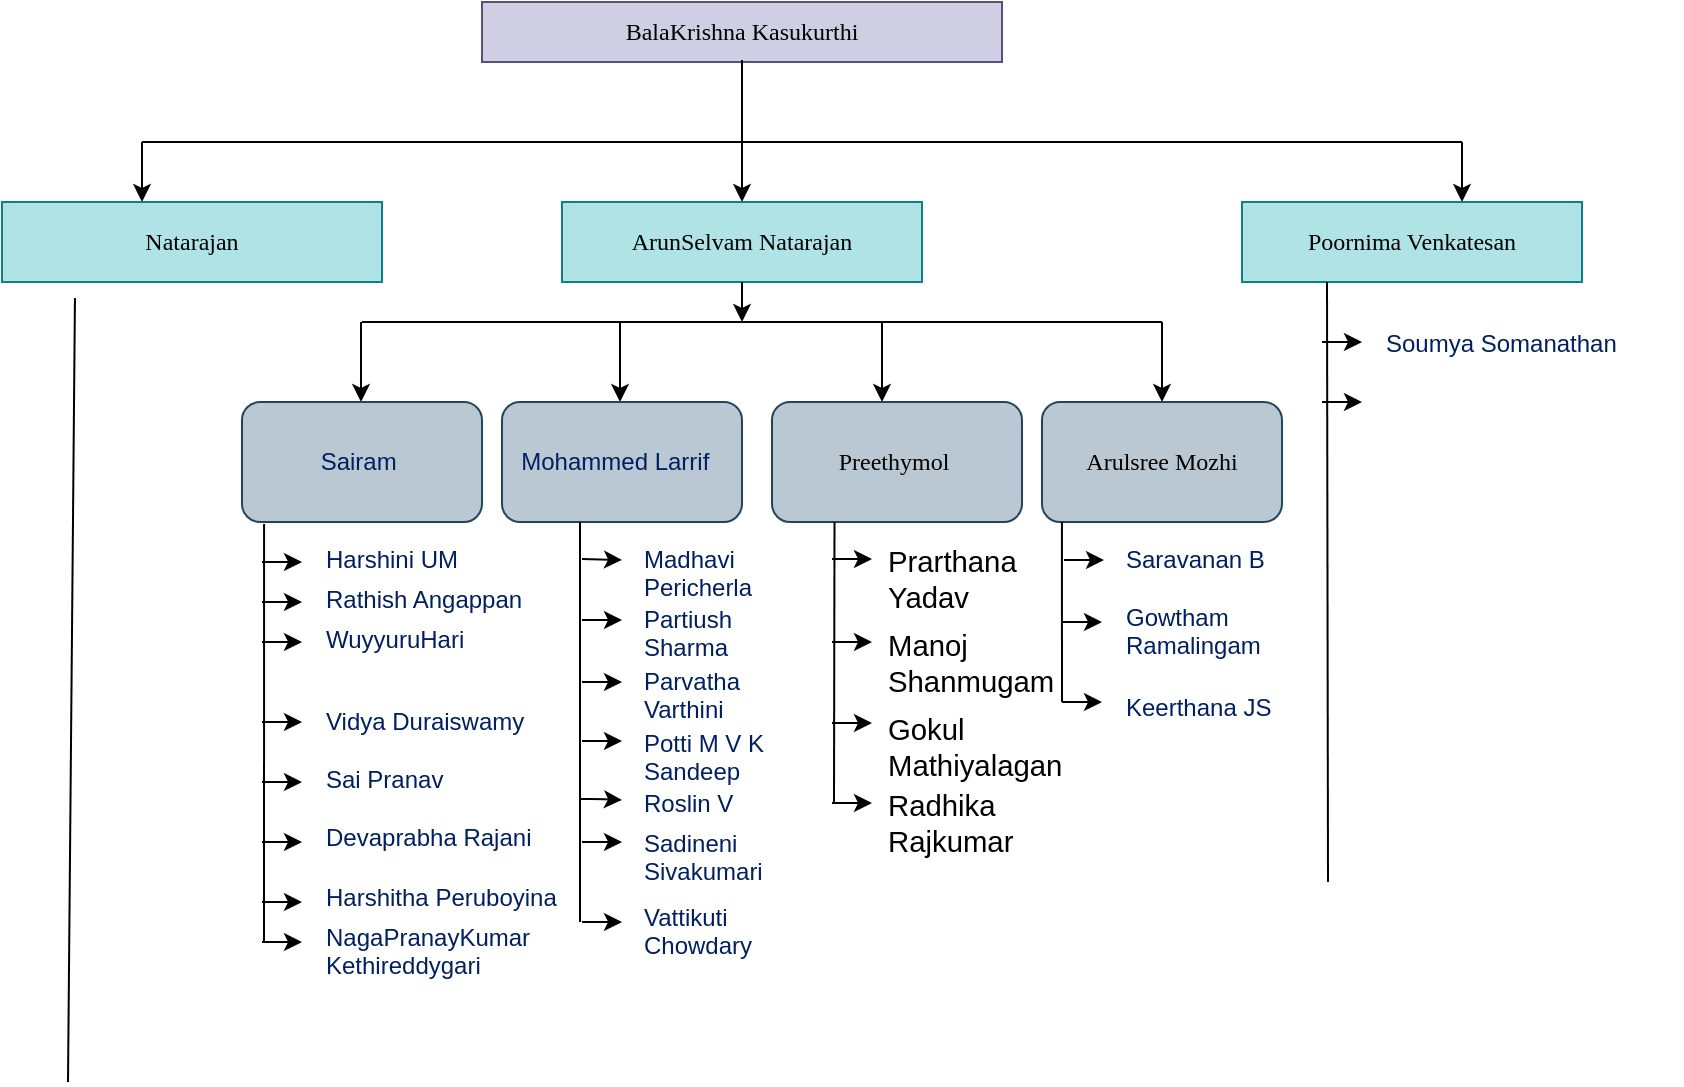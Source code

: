 <mxfile version="11.3.0" type="github" pages="1"><diagram id="XUvdQtWXtIOg2nzerHUV" name="Page-1"><mxGraphModel dx="1220" dy="599" grid="1" gridSize="10" guides="1" tooltips="1" connect="1" arrows="1" fold="1" page="1" pageScale="1" pageWidth="850" pageHeight="1100" math="0" shadow="0"><root><mxCell id="0"/><mxCell id="1" parent="0"/><mxCell id="F4I-VETk0PPinb-PVRCb-2" value="&lt;font face=&quot;Verdana&quot;&gt;BalaKrishna Kasukurthi&lt;/font&gt;" style="rounded=0;whiteSpace=wrap;html=1;fillColor=#d0cee2;strokeColor=#56517e;" vertex="1" parent="1"><mxGeometry x="240" y="200" width="260" height="30" as="geometry"/></mxCell><mxCell id="F4I-VETk0PPinb-PVRCb-4" value="" style="endArrow=none;html=1;" edge="1" parent="1"><mxGeometry width="50" height="50" relative="1" as="geometry"><mxPoint x="70" y="270" as="sourcePoint"/><mxPoint x="730" y="270" as="targetPoint"/></mxGeometry></mxCell><mxCell id="F4I-VETk0PPinb-PVRCb-5" value="" style="endArrow=classic;html=1;" edge="1" parent="1"><mxGeometry width="50" height="50" relative="1" as="geometry"><mxPoint x="70" y="270" as="sourcePoint"/><mxPoint x="70" y="300" as="targetPoint"/></mxGeometry></mxCell><mxCell id="F4I-VETk0PPinb-PVRCb-6" value="" style="endArrow=classic;html=1;" edge="1" parent="1"><mxGeometry width="50" height="50" relative="1" as="geometry"><mxPoint x="370" y="270" as="sourcePoint"/><mxPoint x="370" y="300" as="targetPoint"/></mxGeometry></mxCell><mxCell id="F4I-VETk0PPinb-PVRCb-8" value="" style="endArrow=classic;html=1;" edge="1" parent="1"><mxGeometry width="50" height="50" relative="1" as="geometry"><mxPoint x="730" y="270" as="sourcePoint"/><mxPoint x="730" y="300" as="targetPoint"/></mxGeometry></mxCell><mxCell id="F4I-VETk0PPinb-PVRCb-9" value="&lt;font face=&quot;Verdana&quot;&gt;Natarajan&lt;/font&gt;" style="rounded=0;whiteSpace=wrap;html=1;fillColor=#b0e3e6;strokeColor=#0e8088;" vertex="1" parent="1"><mxGeometry y="300" width="190" height="40" as="geometry"/></mxCell><mxCell id="F4I-VETk0PPinb-PVRCb-10" value="&lt;font face=&quot;Verdana&quot;&gt;ArunSelvam Natarajan&lt;/font&gt;" style="rounded=0;whiteSpace=wrap;html=1;fillColor=#b0e3e6;strokeColor=#0e8088;" vertex="1" parent="1"><mxGeometry x="280" y="300" width="180" height="40" as="geometry"/></mxCell><mxCell id="F4I-VETk0PPinb-PVRCb-11" value="&lt;font face=&quot;Verdana&quot;&gt;Poornima Venkatesan&lt;/font&gt;" style="rounded=0;whiteSpace=wrap;html=1;fillColor=#b0e3e6;strokeColor=#0e8088;" vertex="1" parent="1"><mxGeometry x="620" y="300" width="170" height="40" as="geometry"/></mxCell><mxCell id="F4I-VETk0PPinb-PVRCb-13" value="" style="endArrow=none;html=1;" edge="1" parent="1"><mxGeometry width="50" height="50" relative="1" as="geometry"><mxPoint x="580" y="360" as="sourcePoint"/><mxPoint x="180" y="360" as="targetPoint"/></mxGeometry></mxCell><mxCell id="F4I-VETk0PPinb-PVRCb-15" value="" style="endArrow=classic;html=1;" edge="1" parent="1"><mxGeometry width="50" height="50" relative="1" as="geometry"><mxPoint x="179.5" y="360" as="sourcePoint"/><mxPoint x="179.5" y="400" as="targetPoint"/></mxGeometry></mxCell><mxCell id="F4I-VETk0PPinb-PVRCb-16" value="" style="endArrow=classic;html=1;" edge="1" parent="1"><mxGeometry width="50" height="50" relative="1" as="geometry"><mxPoint x="309" y="360" as="sourcePoint"/><mxPoint x="309" y="400" as="targetPoint"/></mxGeometry></mxCell><mxCell id="F4I-VETk0PPinb-PVRCb-17" value="" style="endArrow=classic;html=1;" edge="1" parent="1"><mxGeometry width="50" height="50" relative="1" as="geometry"><mxPoint x="440" y="360" as="sourcePoint"/><mxPoint x="440" y="400" as="targetPoint"/></mxGeometry></mxCell><mxCell id="F4I-VETk0PPinb-PVRCb-18" value="" style="endArrow=classic;html=1;" edge="1" parent="1"><mxGeometry width="50" height="50" relative="1" as="geometry"><mxPoint x="580" y="360" as="sourcePoint"/><mxPoint x="580" y="400" as="targetPoint"/></mxGeometry></mxCell><mxCell id="F4I-VETk0PPinb-PVRCb-20" value="&lt;span style=&quot;font-size: 9.0pt ; font-family: &amp;#34;verdana&amp;#34; , sans-serif ; color: #002060&quot;&gt;Mohammed Larrif&amp;nbsp;&amp;nbsp;&lt;/span&gt;" style="rounded=1;whiteSpace=wrap;html=1;fillColor=#bac8d3;strokeColor=#23445d;" vertex="1" parent="1"><mxGeometry x="250" y="400" width="120" height="60" as="geometry"/></mxCell><mxCell id="F4I-VETk0PPinb-PVRCb-21" value="&lt;span style=&quot;font-size: 9.0pt ; font-family: &amp;#34;verdana&amp;#34; , sans-serif ; color: #002060&quot;&gt;Sairam&amp;nbsp;&lt;/span&gt;" style="rounded=1;whiteSpace=wrap;html=1;fillColor=#bac8d3;strokeColor=#23445d;" vertex="1" parent="1"><mxGeometry x="120" y="400" width="120" height="60" as="geometry"/></mxCell><mxCell id="F4I-VETk0PPinb-PVRCb-22" value="&lt;font face=&quot;Verdana&quot;&gt;Preethymol&amp;nbsp;&lt;/font&gt;" style="rounded=1;whiteSpace=wrap;html=1;fillColor=#bac8d3;strokeColor=#23445d;" vertex="1" parent="1"><mxGeometry x="385" y="400" width="125" height="60" as="geometry"/></mxCell><mxCell id="F4I-VETk0PPinb-PVRCb-23" value="&lt;font face=&quot;Verdana&quot;&gt;Arulsree Mozhi&lt;/font&gt;" style="rounded=1;whiteSpace=wrap;html=1;fillColor=#bac8d3;strokeColor=#23445d;" vertex="1" parent="1"><mxGeometry x="520" y="400" width="120" height="60" as="geometry"/></mxCell><mxCell id="F4I-VETk0PPinb-PVRCb-24" value="" style="endArrow=none;html=1;entryX=0.192;entryY=1.2;entryDx=0;entryDy=0;entryPerimeter=0;" edge="1" parent="1" target="F4I-VETk0PPinb-PVRCb-9"><mxGeometry width="50" height="50" relative="1" as="geometry"><mxPoint x="33" y="740" as="sourcePoint"/><mxPoint x="60" y="450" as="targetPoint"/></mxGeometry></mxCell><mxCell id="F4I-VETk0PPinb-PVRCb-29" value="" style="endArrow=classic;html=1;exitX=0.5;exitY=1;exitDx=0;exitDy=0;" edge="1" parent="1" source="F4I-VETk0PPinb-PVRCb-10"><mxGeometry width="50" height="50" relative="1" as="geometry"><mxPoint x="350" y="390" as="sourcePoint"/><mxPoint x="370" y="360" as="targetPoint"/></mxGeometry></mxCell><mxCell id="F4I-VETk0PPinb-PVRCb-32" value="" style="endArrow=none;html=1;" edge="1" parent="1"><mxGeometry width="50" height="50" relative="1" as="geometry"><mxPoint x="370" y="270" as="sourcePoint"/><mxPoint x="370" y="229" as="targetPoint"/></mxGeometry></mxCell><mxCell id="F4I-VETk0PPinb-PVRCb-37" value="" style="endArrow=classic;html=1;" edge="1" parent="1"><mxGeometry width="50" height="50" relative="1" as="geometry"><mxPoint x="130" y="480" as="sourcePoint"/><mxPoint x="150" y="480" as="targetPoint"/></mxGeometry></mxCell><mxCell id="F4I-VETk0PPinb-PVRCb-40" value="&lt;span style=&quot;font-size: 9.0pt ; font-family: &amp;#34;verdana&amp;#34; , sans-serif ; color: #002060&quot;&gt;Harshini UM&amp;nbsp;&lt;/span&gt;" style="text;html=1;resizable=0;points=[];autosize=1;align=left;verticalAlign=top;spacingTop=-4;" vertex="1" parent="1"><mxGeometry x="160" y="469" width="90" height="20" as="geometry"/></mxCell><mxCell id="F4I-VETk0PPinb-PVRCb-42" value="" style="endArrow=classic;html=1;" edge="1" parent="1"><mxGeometry width="50" height="50" relative="1" as="geometry"><mxPoint x="130" y="500" as="sourcePoint"/><mxPoint x="150" y="500" as="targetPoint"/></mxGeometry></mxCell><mxCell id="F4I-VETk0PPinb-PVRCb-43" value="&lt;span style=&quot;font-size: 9.0pt ; font-family: &amp;#34;verdana&amp;#34; , sans-serif ; color: #002060&quot;&gt;Rathish Angappan&amp;nbsp;&lt;/span&gt;" style="text;html=1;resizable=0;points=[];autosize=1;align=left;verticalAlign=top;spacingTop=-4;" vertex="1" parent="1"><mxGeometry x="160" y="489" width="130" height="20" as="geometry"/></mxCell><mxCell id="F4I-VETk0PPinb-PVRCb-47" value="" style="endArrow=none;html=1;entryX=0.092;entryY=1.017;entryDx=0;entryDy=0;entryPerimeter=0;" edge="1" parent="1" target="F4I-VETk0PPinb-PVRCb-21"><mxGeometry width="50" height="50" relative="1" as="geometry"><mxPoint x="131" y="670" as="sourcePoint"/><mxPoint x="170" y="460" as="targetPoint"/></mxGeometry></mxCell><mxCell id="F4I-VETk0PPinb-PVRCb-49" value="" style="endArrow=classic;html=1;" edge="1" parent="1"><mxGeometry width="50" height="50" relative="1" as="geometry"><mxPoint x="130" y="520" as="sourcePoint"/><mxPoint x="150" y="520" as="targetPoint"/></mxGeometry></mxCell><mxCell id="F4I-VETk0PPinb-PVRCb-51" value="" style="endArrow=classic;html=1;" edge="1" parent="1"><mxGeometry width="50" height="50" relative="1" as="geometry"><mxPoint x="130" y="560" as="sourcePoint"/><mxPoint x="150" y="560" as="targetPoint"/></mxGeometry></mxCell><mxCell id="F4I-VETk0PPinb-PVRCb-53" value="&lt;span style=&quot;font-size: 9.0pt ; font-family: &amp;#34;verdana&amp;#34; , sans-serif ; color: #002060&quot;&gt;WuyyuruHari &lt;br&gt;&lt;br&gt;&lt;/span&gt;" style="text;html=1;resizable=0;points=[];autosize=1;align=left;verticalAlign=top;spacingTop=-4;" vertex="1" parent="1"><mxGeometry x="160" y="509" width="90" height="30" as="geometry"/></mxCell><mxCell id="F4I-VETk0PPinb-PVRCb-54" value="&lt;span style=&quot;font-size: 9.0pt ; font-family: &amp;#34;verdana&amp;#34; , sans-serif ; color: #002060&quot;&gt;Vidya Duraiswamy&amp;nbsp;&lt;/span&gt;" style="text;html=1;resizable=0;points=[];autosize=1;align=left;verticalAlign=top;spacingTop=-4;" vertex="1" parent="1"><mxGeometry x="160" y="550" width="130" height="20" as="geometry"/></mxCell><mxCell id="F4I-VETk0PPinb-PVRCb-55" value="" style="endArrow=classic;html=1;" edge="1" parent="1"><mxGeometry width="50" height="50" relative="1" as="geometry"><mxPoint x="130" y="590" as="sourcePoint"/><mxPoint x="150" y="590" as="targetPoint"/></mxGeometry></mxCell><mxCell id="F4I-VETk0PPinb-PVRCb-56" value="&lt;span style=&quot;font-size: 9.0pt ; font-family: &amp;#34;verdana&amp;#34; , sans-serif ; color: #002060&quot;&gt;Sai Pranav&amp;nbsp;&lt;/span&gt;" style="text;html=1;resizable=0;points=[];autosize=1;align=left;verticalAlign=top;spacingTop=-4;" vertex="1" parent="1"><mxGeometry x="160" y="579" width="80" height="20" as="geometry"/></mxCell><mxCell id="F4I-VETk0PPinb-PVRCb-59" value="" style="endArrow=classic;html=1;" edge="1" parent="1"><mxGeometry width="50" height="50" relative="1" as="geometry"><mxPoint x="130" y="620" as="sourcePoint"/><mxPoint x="150" y="620" as="targetPoint"/></mxGeometry></mxCell><mxCell id="F4I-VETk0PPinb-PVRCb-60" value="&lt;span style=&quot;font-size: 9.0pt ; font-family: &amp;#34;verdana&amp;#34; , sans-serif ; color: #002060&quot;&gt;Devaprabha Rajani&lt;br&gt;&amp;nbsp;&lt;/span&gt;" style="text;html=1;resizable=0;points=[];autosize=1;align=left;verticalAlign=top;spacingTop=-4;" vertex="1" parent="1"><mxGeometry x="160" y="608" width="130" height="30" as="geometry"/></mxCell><mxCell id="F4I-VETk0PPinb-PVRCb-61" value="" style="endArrow=classic;html=1;" edge="1" parent="1"><mxGeometry width="50" height="50" relative="1" as="geometry"><mxPoint x="130" y="650" as="sourcePoint"/><mxPoint x="150" y="650" as="targetPoint"/></mxGeometry></mxCell><mxCell id="F4I-VETk0PPinb-PVRCb-62" value="&lt;span style=&quot;font-size: 9.0pt ; font-family: &amp;#34;verdana&amp;#34; , sans-serif ; color: #002060&quot;&gt;Harshitha Peruboyina&amp;nbsp;&lt;/span&gt;" style="text;html=1;resizable=0;points=[];autosize=1;align=left;verticalAlign=top;spacingTop=-4;" vertex="1" parent="1"><mxGeometry x="160" y="638" width="150" height="20" as="geometry"/></mxCell><mxCell id="F4I-VETk0PPinb-PVRCb-63" value="" style="endArrow=classic;html=1;" edge="1" parent="1"><mxGeometry width="50" height="50" relative="1" as="geometry"><mxPoint x="130" y="670" as="sourcePoint"/><mxPoint x="150" y="670" as="targetPoint"/></mxGeometry></mxCell><mxCell id="F4I-VETk0PPinb-PVRCb-64" value="&lt;span style=&quot;font-size: 9.0pt ; font-family: &amp;#34;verdana&amp;#34; , sans-serif ; color: #002060&quot;&gt;NagaPranayKumar &lt;br&gt;Kethireddygari&amp;nbsp;&lt;/span&gt;" style="text;html=1;resizable=0;points=[];autosize=1;align=left;verticalAlign=top;spacingTop=-4;" vertex="1" parent="1"><mxGeometry x="160" y="658" width="130" height="30" as="geometry"/></mxCell><mxCell id="F4I-VETk0PPinb-PVRCb-66" value="" style="endArrow=none;html=1;" edge="1" parent="1"><mxGeometry width="50" height="50" relative="1" as="geometry"><mxPoint x="289" y="660" as="sourcePoint"/><mxPoint x="289" y="460" as="targetPoint"/><Array as="points"><mxPoint x="289" y="460"/></Array></mxGeometry></mxCell><mxCell id="F4I-VETk0PPinb-PVRCb-69" value="" style="endArrow=classic;html=1;" edge="1" parent="1"><mxGeometry width="50" height="50" relative="1" as="geometry"><mxPoint x="290" y="478.5" as="sourcePoint"/><mxPoint x="310" y="479" as="targetPoint"/></mxGeometry></mxCell><mxCell id="F4I-VETk0PPinb-PVRCb-72" value="" style="endArrow=classic;html=1;" edge="1" parent="1"><mxGeometry width="50" height="50" relative="1" as="geometry"><mxPoint x="290" y="509" as="sourcePoint"/><mxPoint x="310" y="509" as="targetPoint"/></mxGeometry></mxCell><mxCell id="F4I-VETk0PPinb-PVRCb-74" value="" style="endArrow=classic;html=1;" edge="1" parent="1"><mxGeometry width="50" height="50" relative="1" as="geometry"><mxPoint x="290" y="569.5" as="sourcePoint"/><mxPoint x="310" y="569.5" as="targetPoint"/></mxGeometry></mxCell><mxCell id="F4I-VETk0PPinb-PVRCb-75" value="&lt;span style=&quot;font-size: 9.0pt ; font-family: &amp;#34;verdana&amp;#34; , sans-serif ; color: #002060&quot;&gt;Madhavi &lt;br&gt;Pericherla&amp;nbsp;&lt;/span&gt;" style="text;html=1;resizable=0;points=[];autosize=1;align=left;verticalAlign=top;spacingTop=-4;" vertex="1" parent="1"><mxGeometry x="319" y="469" width="80" height="30" as="geometry"/></mxCell><mxCell id="F4I-VETk0PPinb-PVRCb-77" value="&lt;span style=&quot;font-size: 9.0pt ; font-family: &amp;#34;verdana&amp;#34; , sans-serif ; color: #002060&quot;&gt;Partiush&lt;br&gt;Sharma&amp;nbsp;&lt;/span&gt;" style="text;html=1;resizable=0;points=[];autosize=1;align=left;verticalAlign=top;spacingTop=-4;" vertex="1" parent="1"><mxGeometry x="319" y="499" width="70" height="30" as="geometry"/></mxCell><mxCell id="F4I-VETk0PPinb-PVRCb-78" value="" style="endArrow=classic;html=1;" edge="1" parent="1"><mxGeometry width="50" height="50" relative="1" as="geometry"><mxPoint x="290" y="540" as="sourcePoint"/><mxPoint x="310" y="540" as="targetPoint"/></mxGeometry></mxCell><mxCell id="F4I-VETk0PPinb-PVRCb-79" value="&lt;span style=&quot;font-size: 9.0pt ; font-family: &amp;#34;verdana&amp;#34; , sans-serif ; color: #002060&quot;&gt;Parvatha &lt;br&gt;Varthini&amp;nbsp;&lt;/span&gt;" style="text;html=1;resizable=0;points=[];autosize=1;align=left;verticalAlign=top;spacingTop=-4;" vertex="1" parent="1"><mxGeometry x="319" y="530" width="70" height="30" as="geometry"/></mxCell><mxCell id="F4I-VETk0PPinb-PVRCb-80" value="&lt;span style=&quot;font-size: 9.0pt ; font-family: &amp;#34;verdana&amp;#34; , sans-serif ; color: #002060&quot;&gt;Potti M V K&lt;br&gt;Sandeep&amp;nbsp;&lt;br&gt;&lt;/span&gt;" style="text;html=1;resizable=0;points=[];autosize=1;align=left;verticalAlign=top;spacingTop=-4;" vertex="1" parent="1"><mxGeometry x="319" y="561" width="80" height="30" as="geometry"/></mxCell><mxCell id="F4I-VETk0PPinb-PVRCb-82" value="" style="endArrow=classic;html=1;" edge="1" parent="1"><mxGeometry width="50" height="50" relative="1" as="geometry"><mxPoint x="289" y="598.5" as="sourcePoint"/><mxPoint x="310" y="599" as="targetPoint"/><Array as="points"><mxPoint x="299" y="598.5"/></Array></mxGeometry></mxCell><mxCell id="F4I-VETk0PPinb-PVRCb-83" value="&lt;span style=&quot;font-size: 9.0pt ; font-family: &amp;#34;verdana&amp;#34; , sans-serif ; color: #002060&quot;&gt;Roslin V&amp;nbsp;&lt;/span&gt;" style="text;html=1;resizable=0;points=[];autosize=1;align=left;verticalAlign=top;spacingTop=-4;" vertex="1" parent="1"><mxGeometry x="319" y="591" width="70" height="20" as="geometry"/></mxCell><mxCell id="F4I-VETk0PPinb-PVRCb-86" value="" style="endArrow=classic;html=1;fontFamily=Helvetica;fontSize=11;fontColor=#000000;align=center;strokeColor=#000000;" edge="1" parent="1"><mxGeometry width="50" height="50" relative="1" as="geometry"><mxPoint x="290" y="620" as="sourcePoint"/><mxPoint x="310" y="620" as="targetPoint"/></mxGeometry></mxCell><mxCell id="F4I-VETk0PPinb-PVRCb-87" value="&lt;span style=&quot;font-size: 9.0pt ; font-family: &amp;#34;verdana&amp;#34; , sans-serif ; color: #002060&quot;&gt;Sadineni &lt;br&gt;Sivakumari&amp;nbsp;&lt;/span&gt;" style="text;html=1;resizable=0;points=[];autosize=1;align=left;verticalAlign=top;spacingTop=-4;" vertex="1" parent="1"><mxGeometry x="319" y="611" width="90" height="30" as="geometry"/></mxCell><mxCell id="F4I-VETk0PPinb-PVRCb-88" value="" style="endArrow=classic;html=1;" edge="1" parent="1"><mxGeometry width="50" height="50" relative="1" as="geometry"><mxPoint x="290" y="660" as="sourcePoint"/><mxPoint x="310" y="660" as="targetPoint"/></mxGeometry></mxCell><mxCell id="F4I-VETk0PPinb-PVRCb-89" value="&lt;span style=&quot;font-size: 9.0pt ; font-family: &amp;#34;verdana&amp;#34; , sans-serif ; color: #002060&quot;&gt;Vattikuti &lt;br&gt;Chowdary&amp;nbsp;&lt;/span&gt;" style="text;html=1;resizable=0;points=[];autosize=1;align=left;verticalAlign=top;spacingTop=-4;" vertex="1" parent="1"><mxGeometry x="319" y="648" width="80" height="30" as="geometry"/></mxCell><mxCell id="F4I-VETk0PPinb-PVRCb-90" value="" style="endArrow=none;html=1;entryX=0.25;entryY=1;entryDx=0;entryDy=0;" edge="1" parent="1" target="F4I-VETk0PPinb-PVRCb-22"><mxGeometry width="50" height="50" relative="1" as="geometry"><mxPoint x="416" y="600" as="sourcePoint"/><mxPoint x="460" y="460" as="targetPoint"/></mxGeometry></mxCell><mxCell id="F4I-VETk0PPinb-PVRCb-91" value="" style="endArrow=classic;html=1;" edge="1" parent="1"><mxGeometry width="50" height="50" relative="1" as="geometry"><mxPoint x="415" y="478.5" as="sourcePoint"/><mxPoint x="435" y="478.5" as="targetPoint"/></mxGeometry></mxCell><mxCell id="F4I-VETk0PPinb-PVRCb-92" value="&lt;span style=&quot;font-size: 11pt ; font-family: &amp;#34;calibri&amp;#34; , sans-serif&quot;&gt;Prarthana&lt;br&gt;Yadav&amp;nbsp;&lt;/span&gt;" style="text;html=1;resizable=0;points=[];autosize=1;align=left;verticalAlign=top;spacingTop=-4;" vertex="1" parent="1"><mxGeometry x="441" y="469" width="70" height="30" as="geometry"/></mxCell><mxCell id="F4I-VETk0PPinb-PVRCb-93" value="&lt;span style=&quot;font-size: 11pt ; font-family: &amp;#34;calibri&amp;#34; , sans-serif&quot;&gt;Manoj&lt;br&gt;Shanmugam&amp;nbsp;&lt;/span&gt;" style="text;html=1;resizable=0;points=[];autosize=1;align=left;verticalAlign=top;spacingTop=-4;" vertex="1" parent="1"><mxGeometry x="441" y="511" width="90" height="30" as="geometry"/></mxCell><mxCell id="F4I-VETk0PPinb-PVRCb-94" value="" style="endArrow=classic;html=1;" edge="1" parent="1"><mxGeometry width="50" height="50" relative="1" as="geometry"><mxPoint x="415" y="520" as="sourcePoint"/><mxPoint x="435" y="520" as="targetPoint"/></mxGeometry></mxCell><mxCell id="F4I-VETk0PPinb-PVRCb-97" value="" style="endArrow=classic;html=1;" edge="1" parent="1"><mxGeometry width="50" height="50" relative="1" as="geometry"><mxPoint x="415" y="560.5" as="sourcePoint"/><mxPoint x="435" y="560.5" as="targetPoint"/></mxGeometry></mxCell><mxCell id="F4I-VETk0PPinb-PVRCb-98" value="&lt;span style=&quot;font-size: 11pt ; font-family: &amp;#34;calibri&amp;#34; , sans-serif&quot;&gt;Gokul&lt;br&gt;Mathiyalagan&amp;nbsp;&lt;/span&gt;" style="text;html=1;resizable=0;points=[];autosize=1;align=left;verticalAlign=top;spacingTop=-4;" vertex="1" parent="1"><mxGeometry x="441" y="553" width="100" height="30" as="geometry"/></mxCell><mxCell id="F4I-VETk0PPinb-PVRCb-99" value="" style="endArrow=classic;html=1;" edge="1" parent="1"><mxGeometry width="50" height="50" relative="1" as="geometry"><mxPoint x="415" y="600.5" as="sourcePoint"/><mxPoint x="435" y="600.5" as="targetPoint"/></mxGeometry></mxCell><mxCell id="F4I-VETk0PPinb-PVRCb-101" value="&lt;span style=&quot;font-size: 11pt ; font-family: &amp;#34;calibri&amp;#34; , sans-serif&quot;&gt;Radhika&lt;br&gt;Rajkumar&amp;nbsp;&lt;/span&gt;" style="text;html=1;resizable=0;points=[];autosize=1;align=left;verticalAlign=top;spacingTop=-4;" vertex="1" parent="1"><mxGeometry x="441" y="591" width="80" height="30" as="geometry"/></mxCell><mxCell id="F4I-VETk0PPinb-PVRCb-105" value="" style="endArrow=classic;html=1;" edge="1" parent="1"><mxGeometry width="50" height="50" relative="1" as="geometry"><mxPoint x="531" y="479" as="sourcePoint"/><mxPoint x="551" y="479" as="targetPoint"/></mxGeometry></mxCell><mxCell id="F4I-VETk0PPinb-PVRCb-106" value="" style="endArrow=none;html=1;entryX=0.083;entryY=1;entryDx=0;entryDy=0;entryPerimeter=0;" edge="1" parent="1" target="F4I-VETk0PPinb-PVRCb-23"><mxGeometry width="50" height="50" relative="1" as="geometry"><mxPoint x="530" y="550" as="sourcePoint"/><mxPoint x="539" y="460" as="targetPoint"/></mxGeometry></mxCell><mxCell id="F4I-VETk0PPinb-PVRCb-107" value="&lt;span style=&quot;font-size: 9.0pt ; font-family: &amp;#34;verdana&amp;#34; , sans-serif ; color: #002060&quot;&gt;Saravanan B&amp;nbsp;&lt;/span&gt;" style="text;html=1;resizable=0;points=[];autosize=1;align=left;verticalAlign=top;spacingTop=-4;" vertex="1" parent="1"><mxGeometry x="560" y="469" width="100" height="20" as="geometry"/></mxCell><mxCell id="F4I-VETk0PPinb-PVRCb-110" value="" style="endArrow=classic;html=1;" edge="1" parent="1"><mxGeometry width="50" height="50" relative="1" as="geometry"><mxPoint x="530" y="510" as="sourcePoint"/><mxPoint x="550" y="510" as="targetPoint"/></mxGeometry></mxCell><mxCell id="F4I-VETk0PPinb-PVRCb-111" value="&lt;span style=&quot;font-size: 9.0pt ; font-family: &amp;#34;verdana&amp;#34; , sans-serif ; color: #002060&quot;&gt;Gowtham&lt;br&gt;Ramalingam&amp;nbsp;&lt;/span&gt;" style="text;html=1;resizable=0;points=[];autosize=1;align=left;verticalAlign=top;spacingTop=-4;" vertex="1" parent="1"><mxGeometry x="560" y="498" width="90" height="30" as="geometry"/></mxCell><mxCell id="F4I-VETk0PPinb-PVRCb-113" value="" style="endArrow=classic;html=1;" edge="1" parent="1"><mxGeometry width="50" height="50" relative="1" as="geometry"><mxPoint x="530" y="550" as="sourcePoint"/><mxPoint x="550" y="550" as="targetPoint"/></mxGeometry></mxCell><mxCell id="F4I-VETk0PPinb-PVRCb-114" value="&lt;span style=&quot;font-size: 9.0pt ; font-family: &amp;#34;verdana&amp;#34; , sans-serif ; color: #002060&quot;&gt;Keerthana JS&amp;nbsp;&lt;/span&gt;" style="text;html=1;resizable=0;points=[];autosize=1;align=left;verticalAlign=top;spacingTop=-4;" vertex="1" parent="1"><mxGeometry x="560" y="543" width="100" height="20" as="geometry"/></mxCell><mxCell id="F4I-VETk0PPinb-PVRCb-117" value="" style="endArrow=none;html=1;entryX=0.25;entryY=1;entryDx=0;entryDy=0;" edge="1" parent="1" target="F4I-VETk0PPinb-PVRCb-11"><mxGeometry width="50" height="50" relative="1" as="geometry"><mxPoint x="663" y="640" as="sourcePoint"/><mxPoint x="710" y="340" as="targetPoint"/></mxGeometry></mxCell><mxCell id="F4I-VETk0PPinb-PVRCb-118" value="" style="endArrow=classic;html=1;" edge="1" parent="1"><mxGeometry width="50" height="50" relative="1" as="geometry"><mxPoint x="660" y="370" as="sourcePoint"/><mxPoint x="680" y="370" as="targetPoint"/></mxGeometry></mxCell><mxCell id="F4I-VETk0PPinb-PVRCb-119" value="&lt;span style=&quot;font-size: 9.0pt ; font-family: &amp;#34;verdana&amp;#34; , sans-serif ; color: #002060&quot;&gt;Soumya Somanathan&amp;nbsp;&lt;/span&gt;" style="text;html=1;resizable=0;points=[];autosize=1;align=left;verticalAlign=top;spacingTop=-4;" vertex="1" parent="1"><mxGeometry x="690" y="361" width="150" height="20" as="geometry"/></mxCell><mxCell id="F4I-VETk0PPinb-PVRCb-120" value="" style="endArrow=classic;html=1;" edge="1" parent="1"><mxGeometry width="50" height="50" relative="1" as="geometry"><mxPoint x="660" y="400" as="sourcePoint"/><mxPoint x="680" y="400" as="targetPoint"/></mxGeometry></mxCell></root></mxGraphModel></diagram></mxfile>